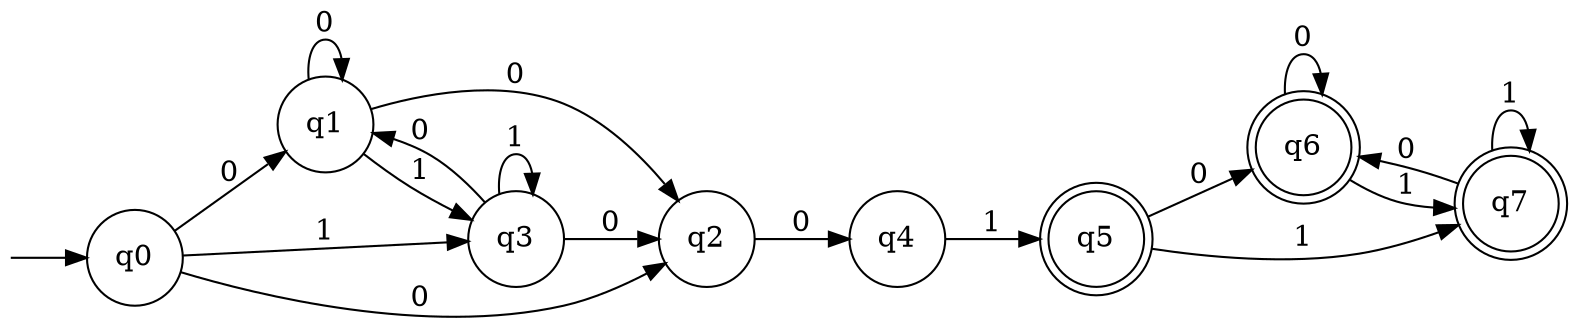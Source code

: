 digraph G {
  rankdir=LR;
  n__ [label="" shape=none width=.0];
  0 [shape=circle label="q0"]
  1 [shape=circle label="q1"]
  2 [shape=circle label="q3"]
  3 [shape=circle label="q2"]
  4 [shape=circle label="q4"]
  5 [shape=doublecircle label="q5"]
  6 [shape=doublecircle label="q6"]
  7 [shape=doublecircle label="q7"]
  n__ -> 0;
  0 -> 1 [label="0"]
  0 -> 3 [label="0"]
  0 -> 2 [label="1"]
  1 -> 1 [label="0"]
  1 -> 3 [label="0"]
  1 -> 2 [label="1"]
  2 -> 1 [label="0"]
  2 -> 3 [label="0"]
  2 -> 2 [label="1"]
  3 -> 4 [label="0"]
  4 -> 5 [label="1"]
  5 -> 6 [label="0"]
  5 -> 7 [label="1"]
  6 -> 6 [label="0"]
  6 -> 7 [label="1"]
  7 -> 6 [label="0"]
  7 -> 7 [label="1"]
}
